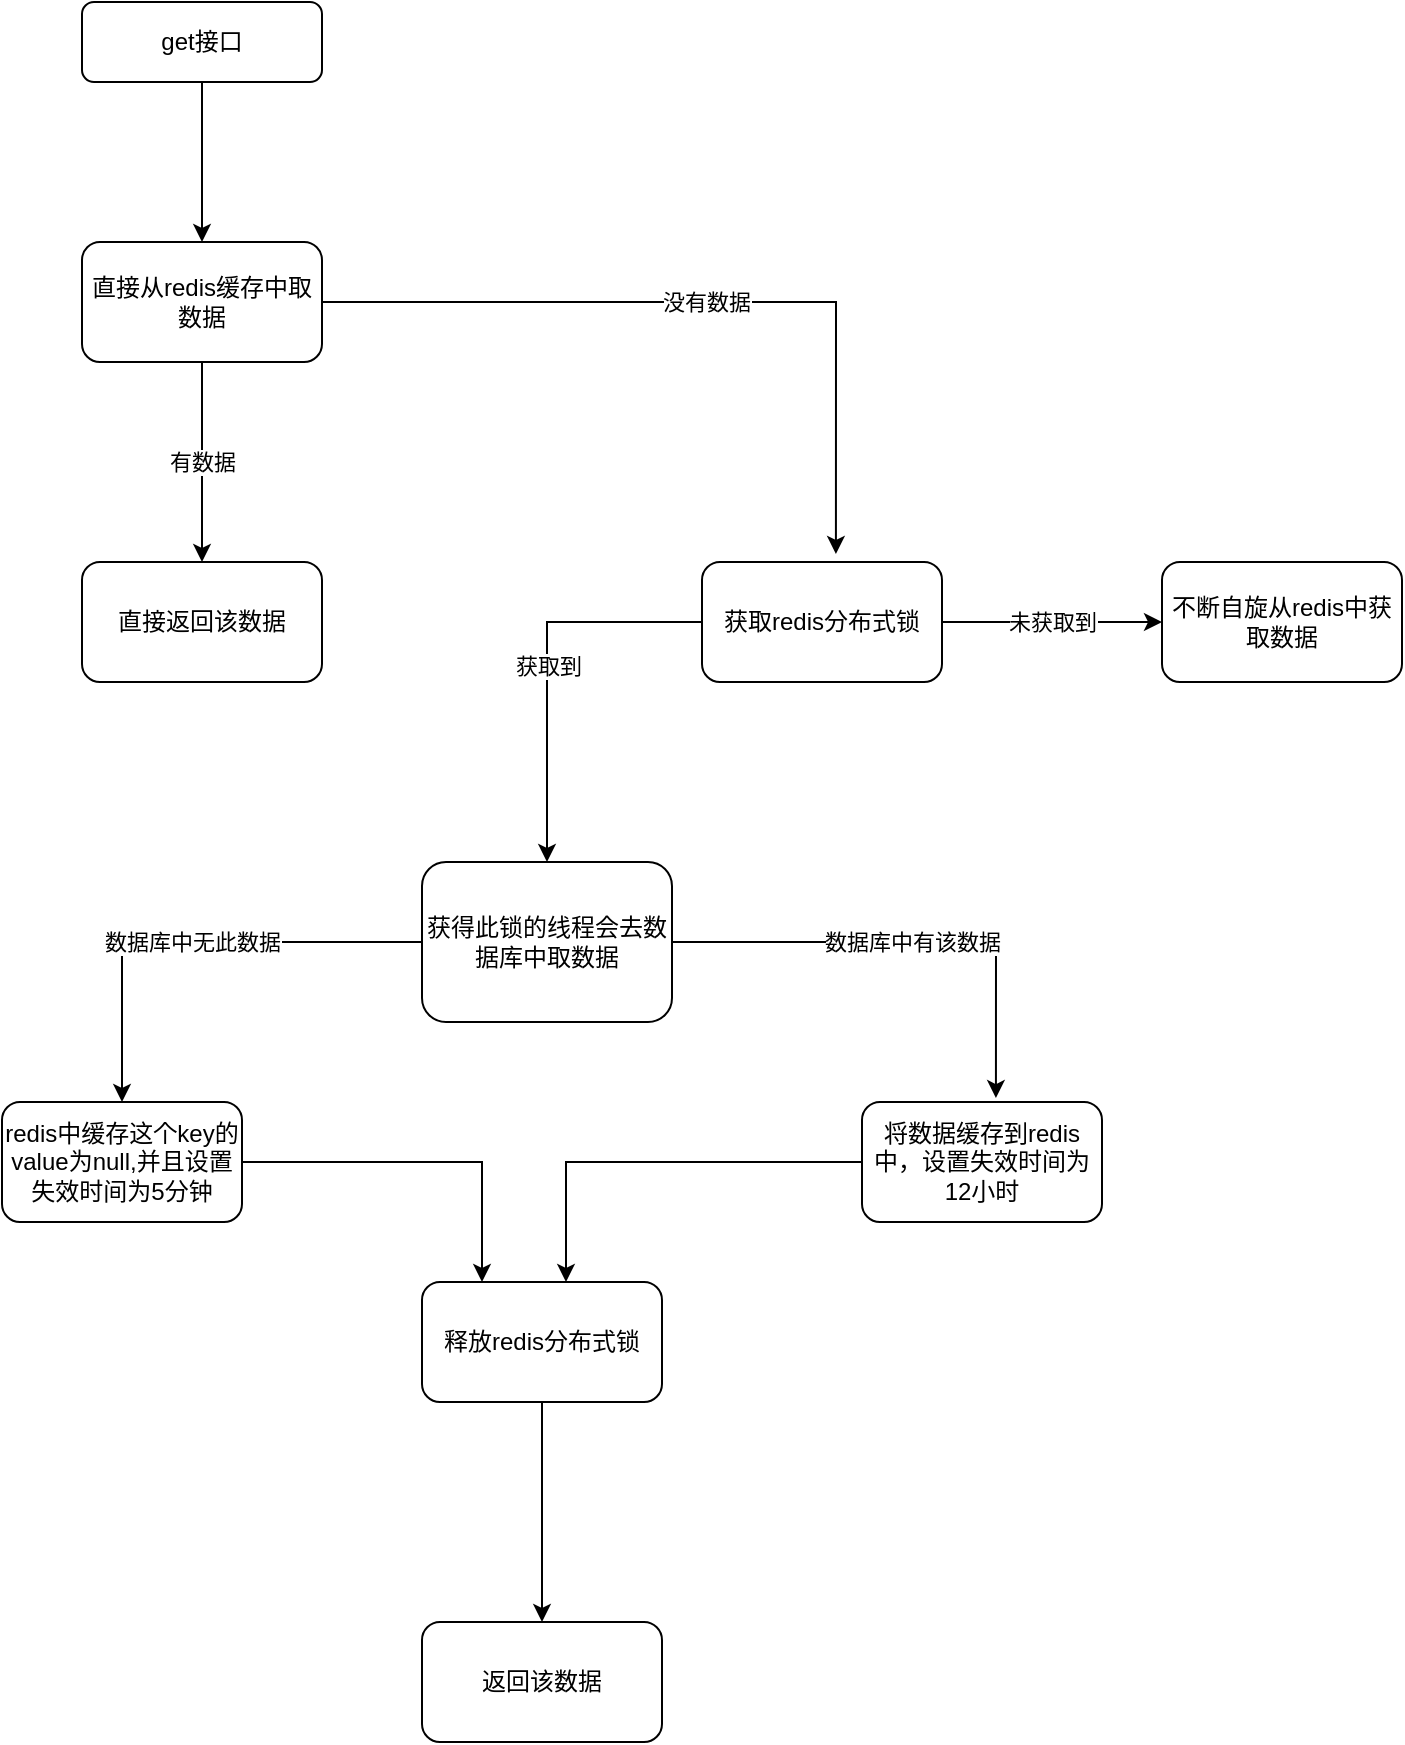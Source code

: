 <mxfile version="14.6.12" type="github">
  <diagram id="C5RBs43oDa-KdzZeNtuy" name="Page-1">
    <mxGraphModel dx="1422" dy="763" grid="1" gridSize="10" guides="1" tooltips="1" connect="1" arrows="1" fold="1" page="1" pageScale="1" pageWidth="827" pageHeight="1169" math="0" shadow="0">
      <root>
        <mxCell id="WIyWlLk6GJQsqaUBKTNV-0" />
        <mxCell id="WIyWlLk6GJQsqaUBKTNV-1" parent="WIyWlLk6GJQsqaUBKTNV-0" />
        <mxCell id="cEIBkgwO9S1BXHAtEz54-1" style="edgeStyle=orthogonalEdgeStyle;rounded=0;orthogonalLoop=1;jettySize=auto;html=1;" parent="WIyWlLk6GJQsqaUBKTNV-1" source="WIyWlLk6GJQsqaUBKTNV-3" target="cEIBkgwO9S1BXHAtEz54-0" edge="1">
          <mxGeometry relative="1" as="geometry" />
        </mxCell>
        <mxCell id="WIyWlLk6GJQsqaUBKTNV-3" value="get接口" style="rounded=1;whiteSpace=wrap;html=1;fontSize=12;glass=0;strokeWidth=1;shadow=0;" parent="WIyWlLk6GJQsqaUBKTNV-1" vertex="1">
          <mxGeometry x="160" y="80" width="120" height="40" as="geometry" />
        </mxCell>
        <mxCell id="cEIBkgwO9S1BXHAtEz54-4" value="有数据" style="edgeStyle=orthogonalEdgeStyle;rounded=0;orthogonalLoop=1;jettySize=auto;html=1;entryX=0.5;entryY=0;entryDx=0;entryDy=0;" parent="WIyWlLk6GJQsqaUBKTNV-1" source="cEIBkgwO9S1BXHAtEz54-0" target="cEIBkgwO9S1BXHAtEz54-3" edge="1">
          <mxGeometry relative="1" as="geometry" />
        </mxCell>
        <mxCell id="cEIBkgwO9S1BXHAtEz54-6" value="没有数据" style="edgeStyle=orthogonalEdgeStyle;rounded=0;orthogonalLoop=1;jettySize=auto;html=1;exitX=1;exitY=0.5;exitDx=0;exitDy=0;entryX=0.558;entryY=-0.067;entryDx=0;entryDy=0;entryPerimeter=0;" parent="WIyWlLk6GJQsqaUBKTNV-1" source="cEIBkgwO9S1BXHAtEz54-0" target="cEIBkgwO9S1BXHAtEz54-2" edge="1">
          <mxGeometry relative="1" as="geometry" />
        </mxCell>
        <mxCell id="cEIBkgwO9S1BXHAtEz54-0" value="&lt;span&gt;直接从&lt;span lang=&quot;EN-US&quot;&gt;redis&lt;/span&gt;缓存中取数据&lt;/span&gt;" style="rounded=1;whiteSpace=wrap;html=1;" parent="WIyWlLk6GJQsqaUBKTNV-1" vertex="1">
          <mxGeometry x="160" y="200" width="120" height="60" as="geometry" />
        </mxCell>
        <mxCell id="cEIBkgwO9S1BXHAtEz54-9" value="获取到" style="edgeStyle=orthogonalEdgeStyle;rounded=0;orthogonalLoop=1;jettySize=auto;html=1;" parent="WIyWlLk6GJQsqaUBKTNV-1" source="cEIBkgwO9S1BXHAtEz54-2" target="cEIBkgwO9S1BXHAtEz54-7" edge="1">
          <mxGeometry relative="1" as="geometry" />
        </mxCell>
        <mxCell id="WUjk0ORIwApzRZrjKK75-1" value="未获取到" style="edgeStyle=orthogonalEdgeStyle;rounded=0;orthogonalLoop=1;jettySize=auto;html=1;exitX=1;exitY=0.5;exitDx=0;exitDy=0;entryX=0;entryY=0.5;entryDx=0;entryDy=0;" edge="1" parent="WIyWlLk6GJQsqaUBKTNV-1" source="cEIBkgwO9S1BXHAtEz54-2" target="WUjk0ORIwApzRZrjKK75-0">
          <mxGeometry relative="1" as="geometry" />
        </mxCell>
        <mxCell id="cEIBkgwO9S1BXHAtEz54-2" value="获取redis分布式锁" style="rounded=1;whiteSpace=wrap;html=1;" parent="WIyWlLk6GJQsqaUBKTNV-1" vertex="1">
          <mxGeometry x="470" y="360" width="120" height="60" as="geometry" />
        </mxCell>
        <mxCell id="cEIBkgwO9S1BXHAtEz54-3" value="直接返回该数据" style="rounded=1;whiteSpace=wrap;html=1;" parent="WIyWlLk6GJQsqaUBKTNV-1" vertex="1">
          <mxGeometry x="160" y="360" width="120" height="60" as="geometry" />
        </mxCell>
        <mxCell id="c9R_izhih-uxg0j0Ymlv-2" value="数据库中无此数据" style="edgeStyle=orthogonalEdgeStyle;rounded=0;orthogonalLoop=1;jettySize=auto;html=1;entryX=0.5;entryY=0;entryDx=0;entryDy=0;" parent="WIyWlLk6GJQsqaUBKTNV-1" source="cEIBkgwO9S1BXHAtEz54-7" target="c9R_izhih-uxg0j0Ymlv-1" edge="1">
          <mxGeometry relative="1" as="geometry" />
        </mxCell>
        <mxCell id="c9R_izhih-uxg0j0Ymlv-3" value="数据库中有该数据" style="edgeStyle=orthogonalEdgeStyle;rounded=0;orthogonalLoop=1;jettySize=auto;html=1;exitX=1;exitY=0.5;exitDx=0;exitDy=0;entryX=0.558;entryY=-0.033;entryDx=0;entryDy=0;entryPerimeter=0;" parent="WIyWlLk6GJQsqaUBKTNV-1" source="cEIBkgwO9S1BXHAtEz54-7" target="c9R_izhih-uxg0j0Ymlv-0" edge="1">
          <mxGeometry relative="1" as="geometry" />
        </mxCell>
        <mxCell id="cEIBkgwO9S1BXHAtEz54-7" value="&lt;span&gt;获得此锁的线程会去数据库中取数据&lt;/span&gt;" style="rounded=1;whiteSpace=wrap;html=1;" parent="WIyWlLk6GJQsqaUBKTNV-1" vertex="1">
          <mxGeometry x="330" y="510" width="125" height="80" as="geometry" />
        </mxCell>
        <mxCell id="cEIBkgwO9S1BXHAtEz54-12" style="edgeStyle=orthogonalEdgeStyle;rounded=0;orthogonalLoop=1;jettySize=auto;html=1;entryX=0.5;entryY=0;entryDx=0;entryDy=0;" parent="WIyWlLk6GJQsqaUBKTNV-1" source="cEIBkgwO9S1BXHAtEz54-8" target="cEIBkgwO9S1BXHAtEz54-11" edge="1">
          <mxGeometry relative="1" as="geometry" />
        </mxCell>
        <mxCell id="cEIBkgwO9S1BXHAtEz54-8" value="释放redis分布式锁" style="rounded=1;whiteSpace=wrap;html=1;" parent="WIyWlLk6GJQsqaUBKTNV-1" vertex="1">
          <mxGeometry x="330" y="720" width="120" height="60" as="geometry" />
        </mxCell>
        <mxCell id="cEIBkgwO9S1BXHAtEz54-11" value="返回该数据" style="rounded=1;whiteSpace=wrap;html=1;" parent="WIyWlLk6GJQsqaUBKTNV-1" vertex="1">
          <mxGeometry x="330" y="890" width="120" height="60" as="geometry" />
        </mxCell>
        <mxCell id="c9R_izhih-uxg0j0Ymlv-7" style="edgeStyle=orthogonalEdgeStyle;rounded=0;orthogonalLoop=1;jettySize=auto;html=1;exitX=0;exitY=0.5;exitDx=0;exitDy=0;entryX=0.6;entryY=0;entryDx=0;entryDy=0;entryPerimeter=0;" parent="WIyWlLk6GJQsqaUBKTNV-1" source="c9R_izhih-uxg0j0Ymlv-0" target="cEIBkgwO9S1BXHAtEz54-8" edge="1">
          <mxGeometry relative="1" as="geometry" />
        </mxCell>
        <mxCell id="c9R_izhih-uxg0j0Ymlv-0" value="&lt;span&gt;将数据缓存到&lt;span lang=&quot;EN-US&quot;&gt;redis&lt;/span&gt;中，设置失效时间为12小时&lt;/span&gt;" style="rounded=1;whiteSpace=wrap;html=1;" parent="WIyWlLk6GJQsqaUBKTNV-1" vertex="1">
          <mxGeometry x="550" y="630" width="120" height="60" as="geometry" />
        </mxCell>
        <mxCell id="c9R_izhih-uxg0j0Ymlv-5" style="edgeStyle=orthogonalEdgeStyle;rounded=0;orthogonalLoop=1;jettySize=auto;html=1;exitX=1;exitY=0.5;exitDx=0;exitDy=0;entryX=0.25;entryY=0;entryDx=0;entryDy=0;" parent="WIyWlLk6GJQsqaUBKTNV-1" source="c9R_izhih-uxg0j0Ymlv-1" target="cEIBkgwO9S1BXHAtEz54-8" edge="1">
          <mxGeometry relative="1" as="geometry" />
        </mxCell>
        <mxCell id="c9R_izhih-uxg0j0Ymlv-1" value="&lt;span lang=&quot;EN-US&quot;&gt;redis&lt;/span&gt;&lt;span&gt;中缓存这个&lt;span lang=&quot;EN-US&quot;&gt;key&lt;/span&gt;的&lt;span lang=&quot;EN-US&quot;&gt;value&lt;/span&gt;为&lt;span lang=&quot;EN-US&quot;&gt;null,&lt;/span&gt;并且设置失效时间为&lt;span lang=&quot;EN-US&quot;&gt;5&lt;/span&gt;分钟&lt;/span&gt;" style="rounded=1;whiteSpace=wrap;html=1;" parent="WIyWlLk6GJQsqaUBKTNV-1" vertex="1">
          <mxGeometry x="120" y="630" width="120" height="60" as="geometry" />
        </mxCell>
        <mxCell id="WUjk0ORIwApzRZrjKK75-0" value="不断自旋从redis中获取数据" style="rounded=1;whiteSpace=wrap;html=1;" vertex="1" parent="WIyWlLk6GJQsqaUBKTNV-1">
          <mxGeometry x="700" y="360" width="120" height="60" as="geometry" />
        </mxCell>
      </root>
    </mxGraphModel>
  </diagram>
</mxfile>
